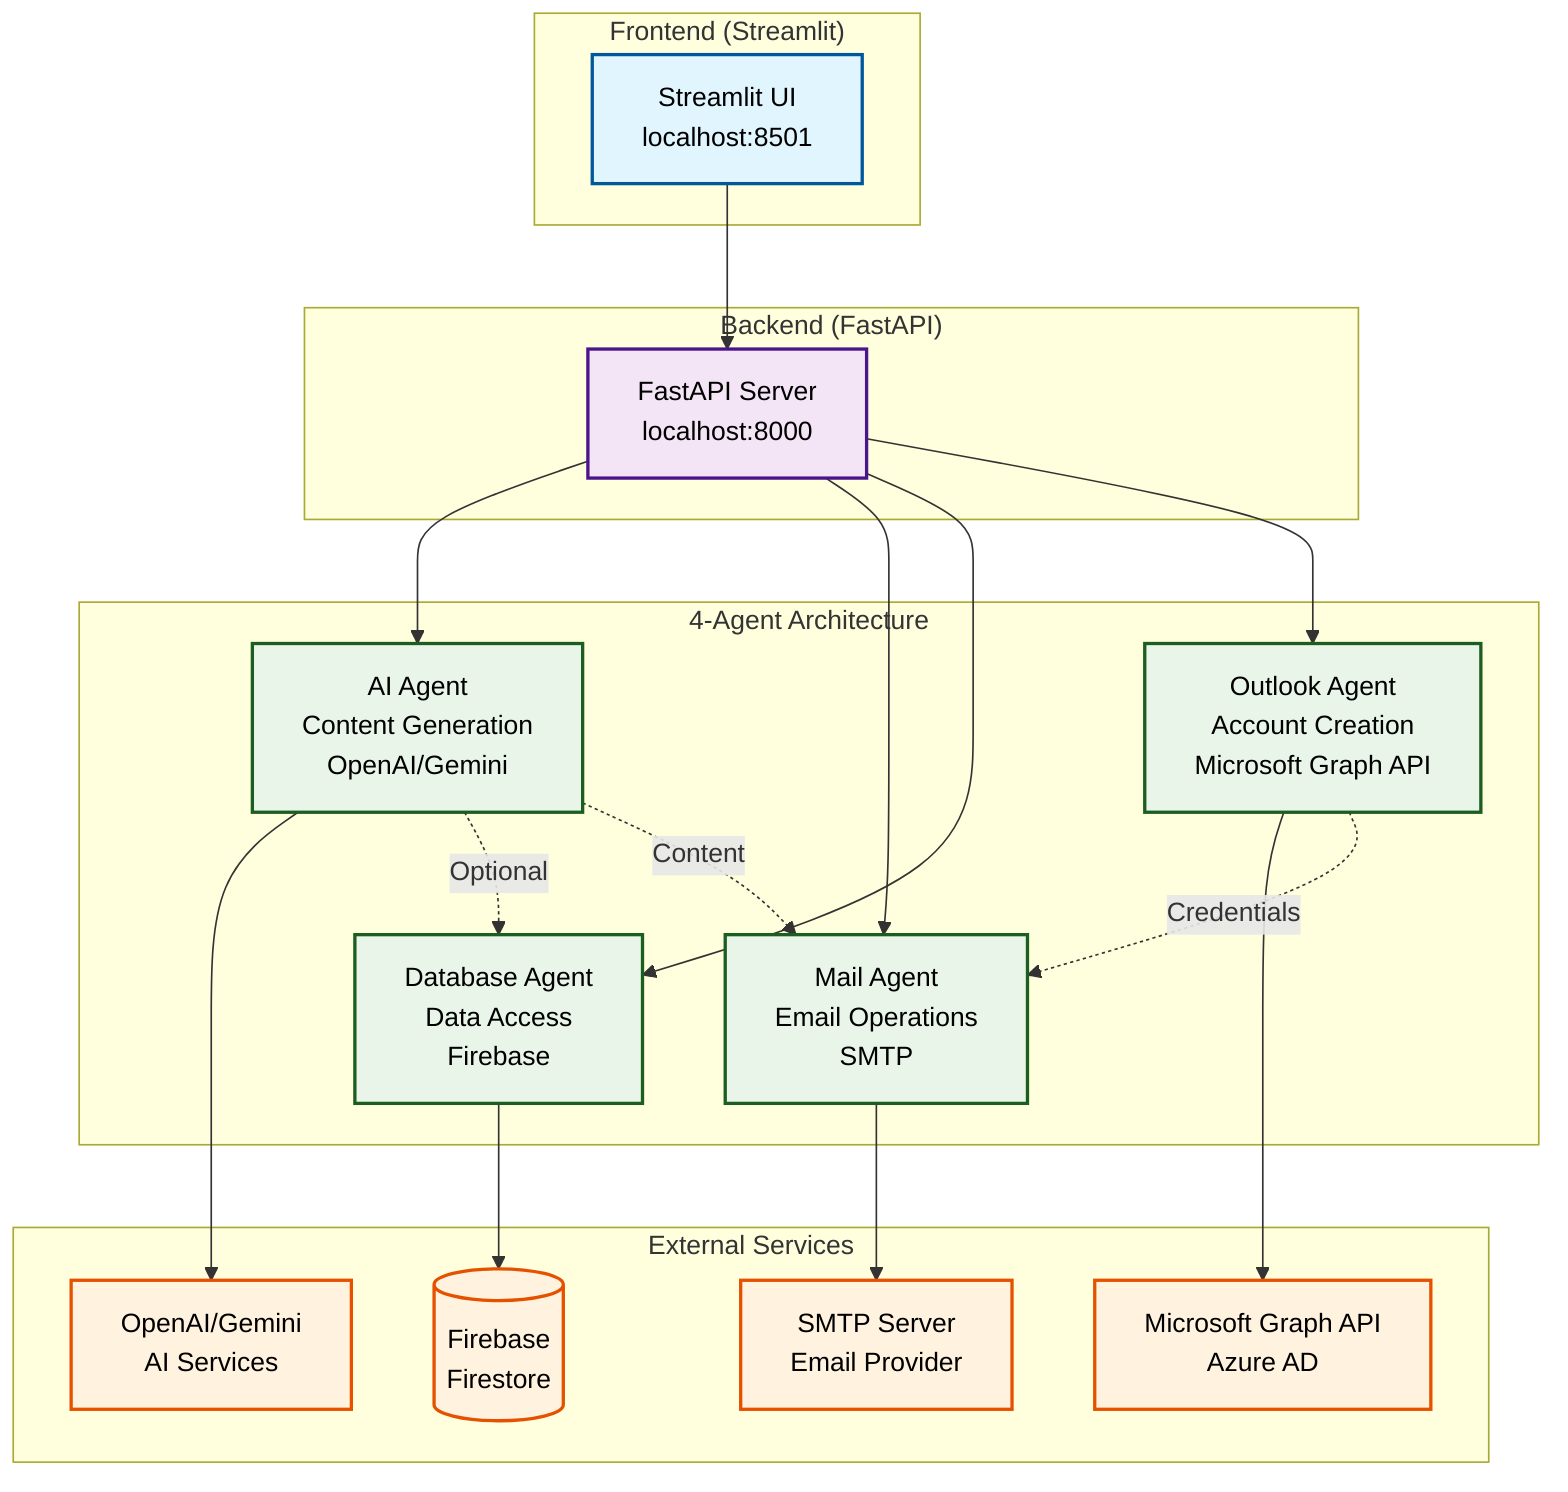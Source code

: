graph TB
    %% User Interface Layer
    subgraph "Frontend (Streamlit)"
        UI[Streamlit UI<br/>localhost:8501]
    end

    %% API Layer
    subgraph "Backend (FastAPI)"
        API[FastAPI Server<br/>localhost:8000]
    end

    %% Agent Layer
    subgraph "4-Agent Architecture"
        AI[AI Agent<br/>Content Generation<br/>OpenAI/Gemini]
        MAIL[Mail Agent<br/>Email Operations<br/>SMTP]
        DB[Database Agent<br/>Data Access<br/>Firebase]
        OUTLOOK[Outlook Agent<br/>Account Creation<br/>Microsoft Graph API]
    end

    %% External Services
    subgraph "External Services"
        FIREBASE[(Firebase<br/>Firestore)]
        MSGRAPH[Microsoft Graph API<br/>Azure AD]
        OPENAI[OpenAI/Gemini<br/>AI Services]
        SMTP[SMTP Server<br/>Email Provider]
    end

    %% Data Flow
    UI --> API
    API --> AI
    API --> MAIL
    API --> DB
    API --> OUTLOOK

    %% Agent Dependencies
    AI --> OPENAI
    MAIL --> SMTP
    DB --> FIREBASE
    OUTLOOK --> MSGRAPH

    %% Agent Communication
    AI -.->|Optional| DB
    OUTLOOK -.->|Credentials| MAIL
    AI -.->|Content| MAIL

    %% Styling
    classDef frontend fill:#e1f5fe,stroke:#01579b,stroke-width:2px,color:#000000
    classDef backend fill:#f3e5f5,stroke:#4a148c,stroke-width:2px,color:#000000
    classDef agents fill:#e8f5e8,stroke:#1b5e20,stroke-width:2px,color:#000000
    classDef external fill:#fff3e0,stroke:#e65100,stroke-width:2px,color:#000000

    class UI frontend
    class API backend
    class AI,MAIL,DB,OUTLOOK agents
    class FIREBASE,MSGRAPH,OPENAI,SMTP external